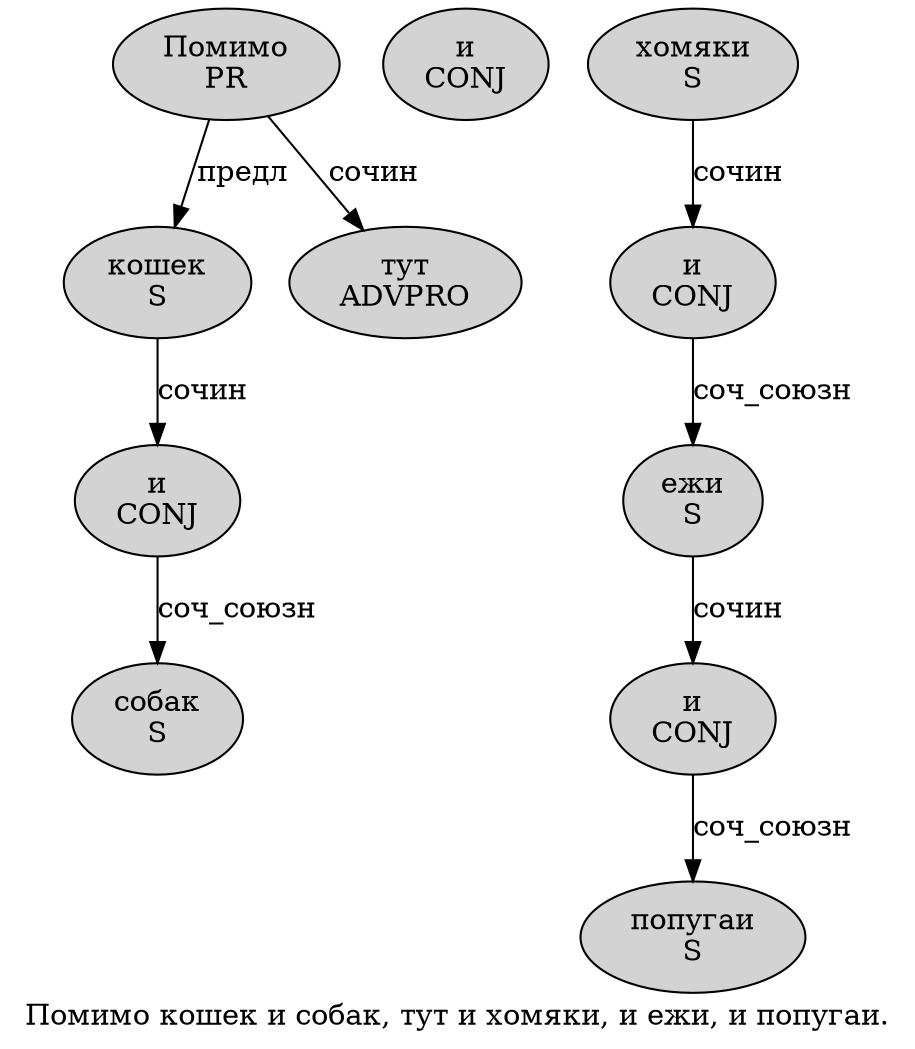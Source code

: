digraph SENTENCE_921 {
	graph [label="Помимо кошек и собак, тут и хомяки, и ежи, и попугаи."]
	node [style=filled]
		0 [label="Помимо
PR" color="" fillcolor=lightgray penwidth=1 shape=ellipse]
		1 [label="кошек
S" color="" fillcolor=lightgray penwidth=1 shape=ellipse]
		2 [label="и
CONJ" color="" fillcolor=lightgray penwidth=1 shape=ellipse]
		3 [label="собак
S" color="" fillcolor=lightgray penwidth=1 shape=ellipse]
		5 [label="тут
ADVPRO" color="" fillcolor=lightgray penwidth=1 shape=ellipse]
		6 [label="и
CONJ" color="" fillcolor=lightgray penwidth=1 shape=ellipse]
		7 [label="хомяки
S" color="" fillcolor=lightgray penwidth=1 shape=ellipse]
		9 [label="и
CONJ" color="" fillcolor=lightgray penwidth=1 shape=ellipse]
		10 [label="ежи
S" color="" fillcolor=lightgray penwidth=1 shape=ellipse]
		12 [label="и
CONJ" color="" fillcolor=lightgray penwidth=1 shape=ellipse]
		13 [label="попугаи
S" color="" fillcolor=lightgray penwidth=1 shape=ellipse]
			2 -> 3 [label="соч_союзн"]
			10 -> 12 [label="сочин"]
			0 -> 1 [label="предл"]
			0 -> 5 [label="сочин"]
			7 -> 9 [label="сочин"]
			12 -> 13 [label="соч_союзн"]
			1 -> 2 [label="сочин"]
			9 -> 10 [label="соч_союзн"]
}